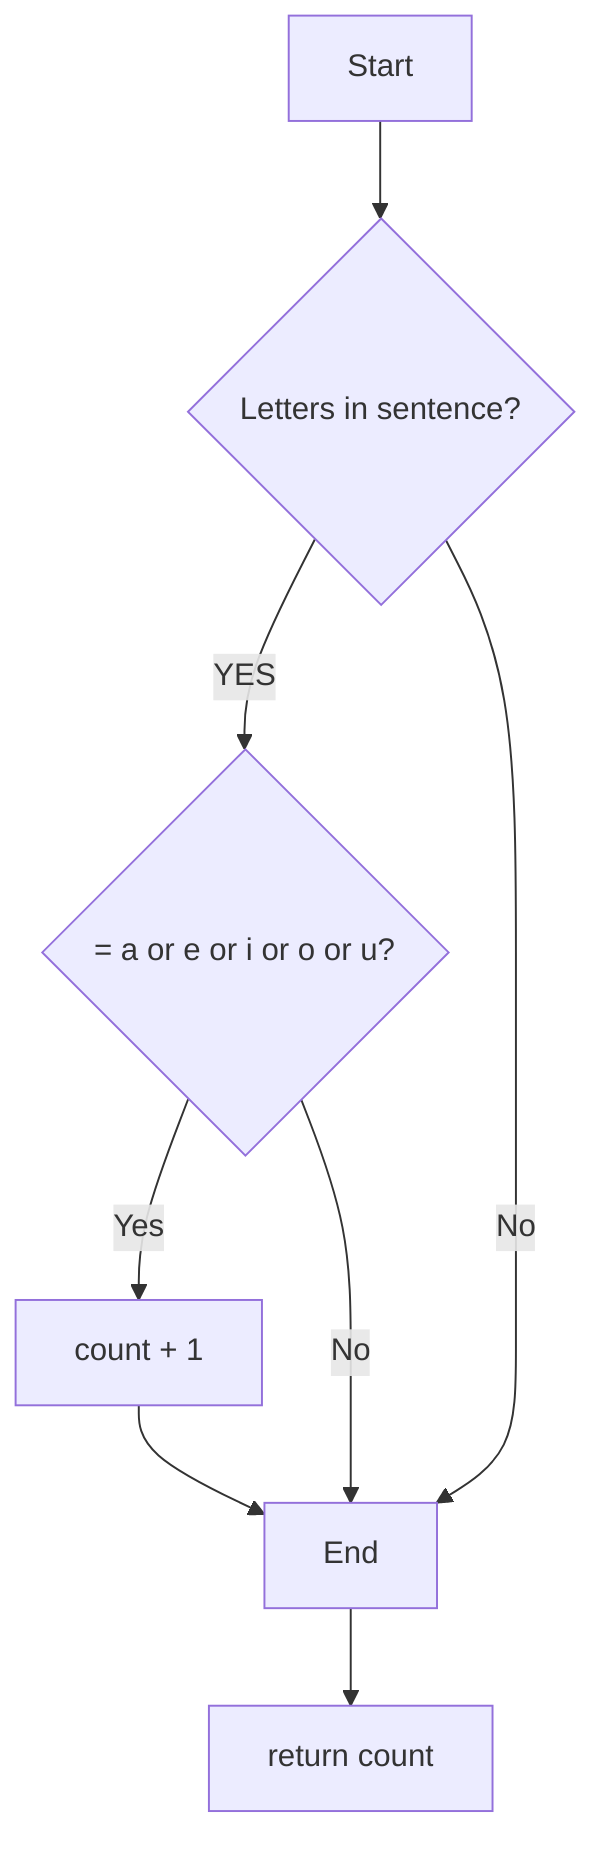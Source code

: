 flowchart TD
    A[Start] --> B{Letters in sentence?}
    B --> |YES| C{= a or e or i or o or u?}
    C --> |Yes| D[count + 1]
    D --> E
    B ----> |No| E[End]
    C --> |No| E[End]
    E --> F[return count]